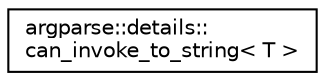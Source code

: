 digraph "Graphical Class Hierarchy"
{
 // LATEX_PDF_SIZE
  edge [fontname="Helvetica",fontsize="10",labelfontname="Helvetica",labelfontsize="10"];
  node [fontname="Helvetica",fontsize="10",shape=record];
  rankdir="LR";
  Node0 [label="argparse::details::\lcan_invoke_to_string\< T \>",height=0.2,width=0.4,color="black", fillcolor="white", style="filled",URL="$structargparse_1_1details_1_1can__invoke__to__string.html",tooltip=" "];
}
